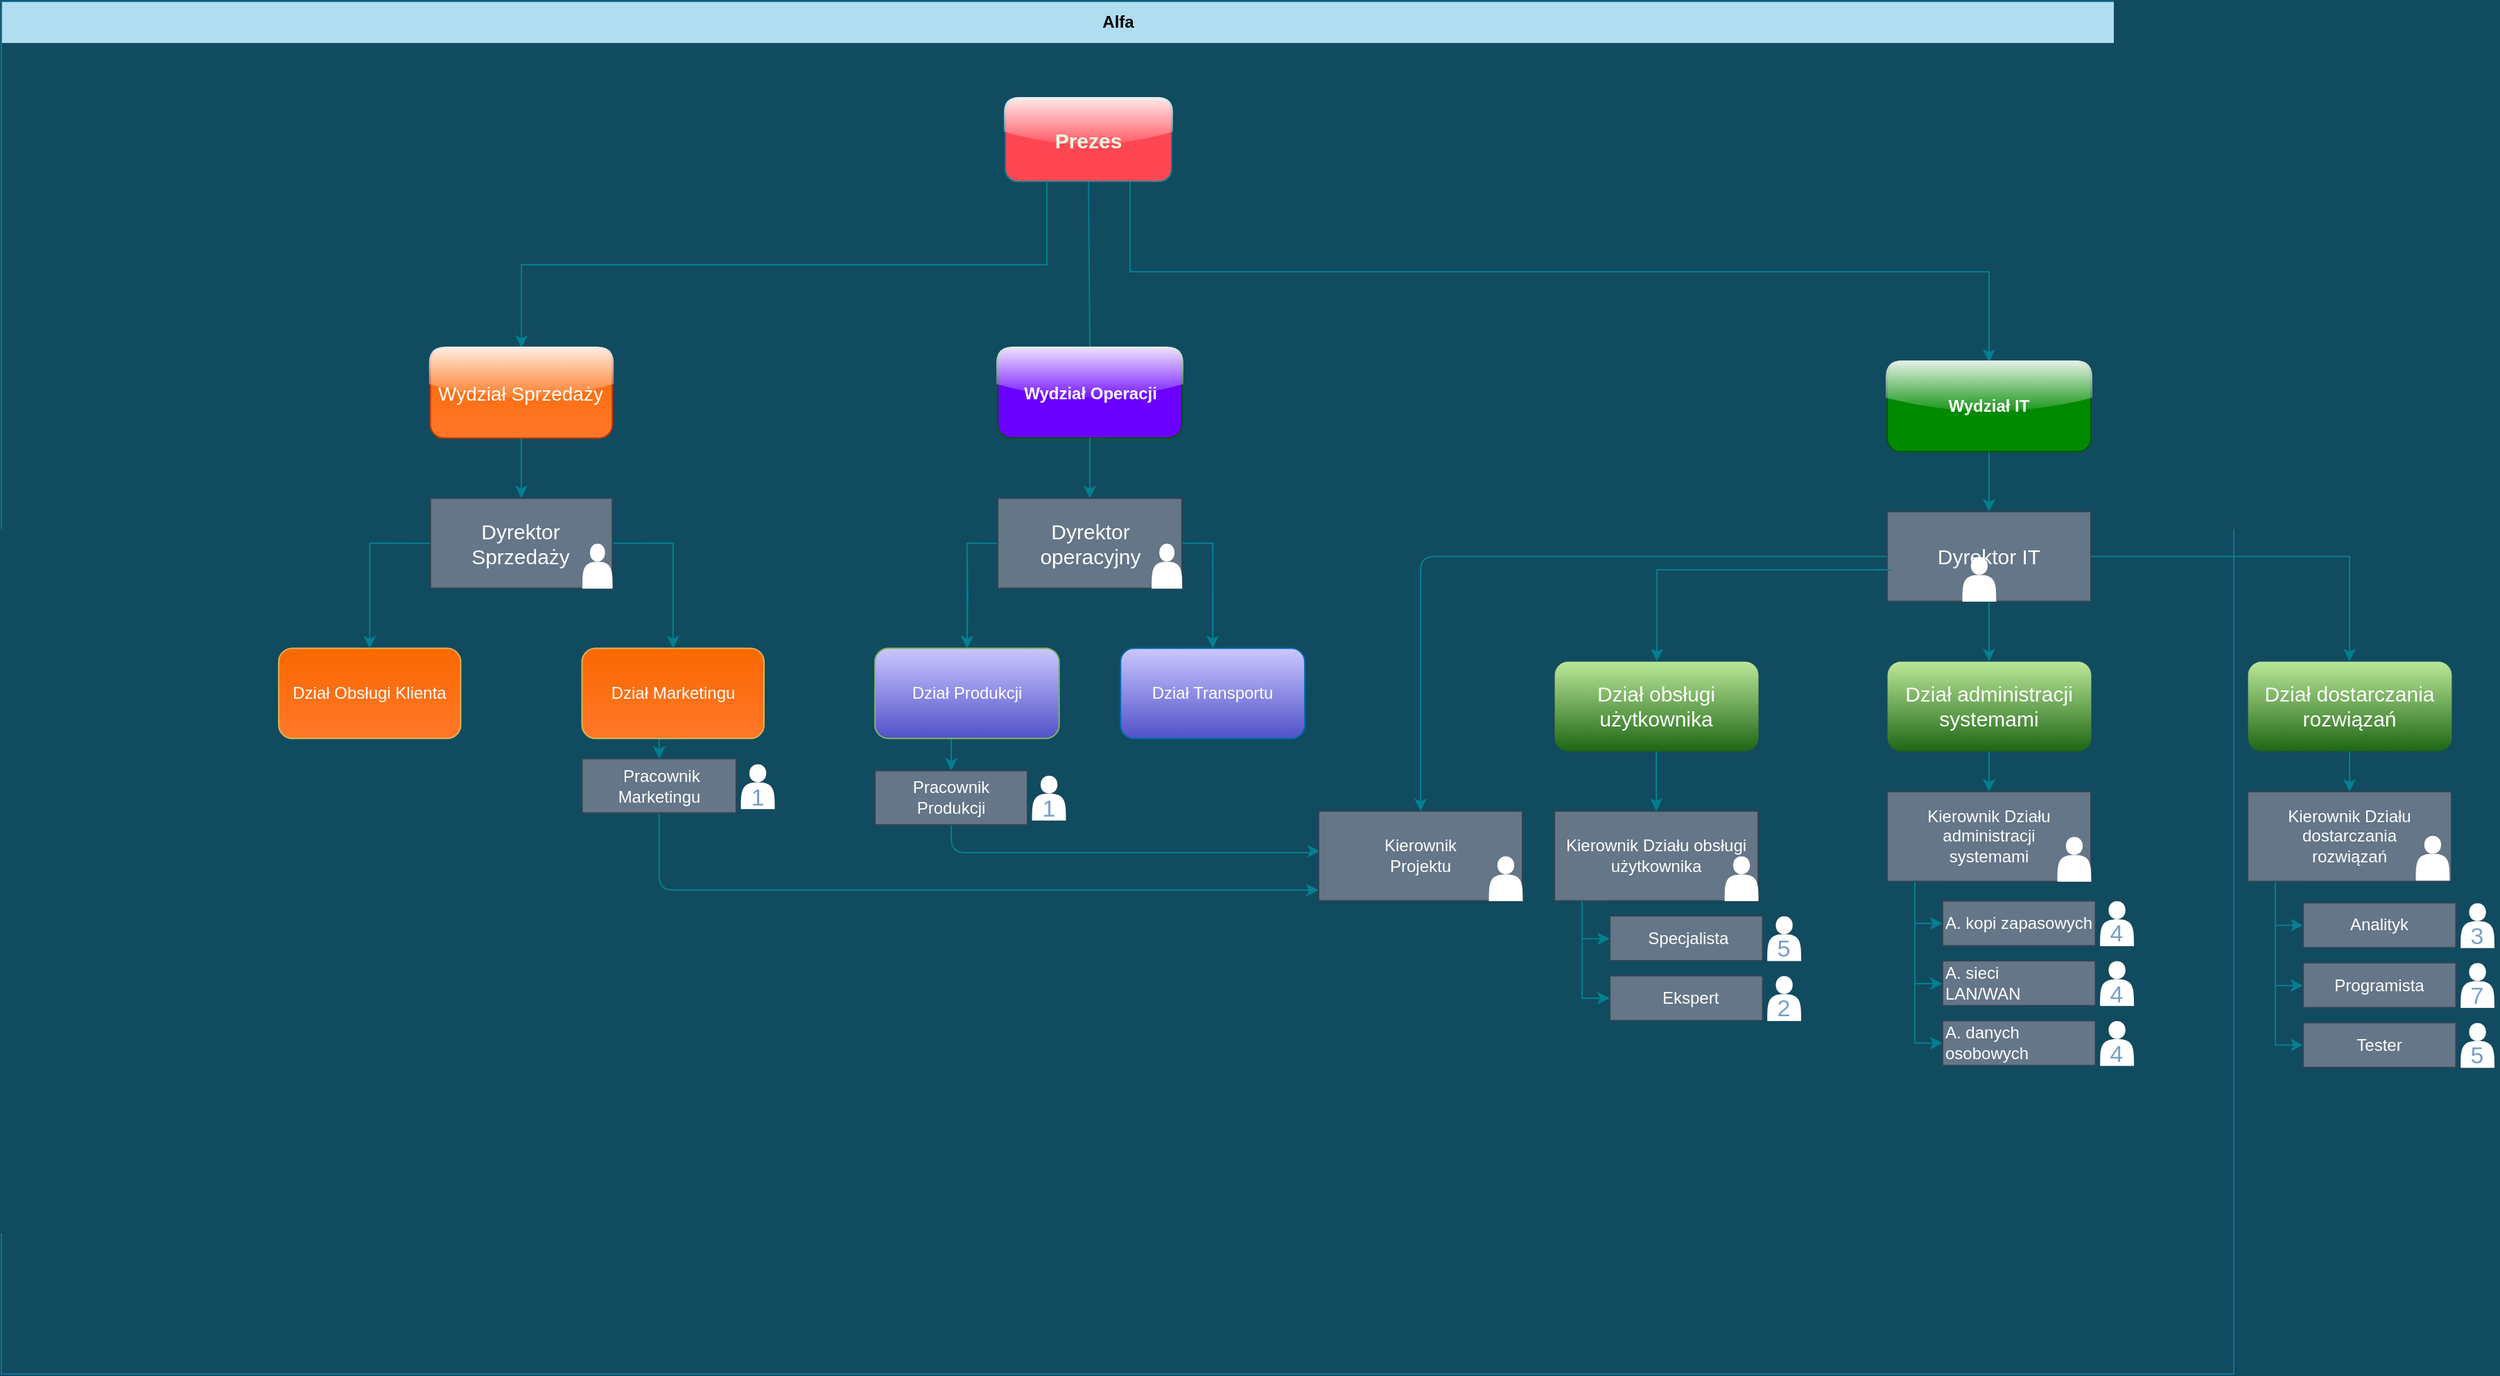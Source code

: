 <mxfile version="15.8.2" type="device"><diagram id="prtHgNgQTEPvFCAcTncT" name="Page-1"><mxGraphModel dx="2630" dy="1363" grid="1" gridSize="10" guides="1" tooltips="1" connect="1" arrows="1" fold="1" page="1" pageScale="1" pageWidth="827" pageHeight="1169" background="#114B5F" math="0" shadow="0"><root><mxCell id="0"/><mxCell id="1" parent="0"/><mxCell id="dNxyNK7c78bLwvsdeMH5-11" value="Alfa" style="swimlane;html=1;startSize=30;horizontal=1;containerType=tree;glass=0;swimlaneLine=0;swimlaneFillColor=none;fillColor=#b1ddf0;strokeColor=#10739e;" parent="1" vertex="1"><mxGeometry x="-200" y="170" width="1610" height="990" as="geometry"/></mxCell><mxCell id="1ED31n1U0UZ_sU-Bpify-13" style="edgeStyle=orthogonalEdgeStyle;rounded=0;orthogonalLoop=1;jettySize=auto;html=1;exitX=0.25;exitY=1;exitDx=0;exitDy=0;labelBackgroundColor=#114B5F;strokeColor=#028090;fontColor=#E4FDE1;" parent="dNxyNK7c78bLwvsdeMH5-11" source="1ED31n1U0UZ_sU-Bpify-2" target="1ED31n1U0UZ_sU-Bpify-11" edge="1"><mxGeometry relative="1" as="geometry"/></mxCell><mxCell id="1ED31n1U0UZ_sU-Bpify-2" value="&lt;font style=&quot;font-size: 15px&quot;&gt;&lt;b&gt;Prezes&lt;/b&gt;&lt;/font&gt;" style="rounded=1;whiteSpace=wrap;html=1;fillColor=#FF4754;shadow=0;sketch=0;glass=1;strokeColor=#028090;fillStyle=auto;gradientDirection=north;strokeWidth=1;perimeterSpacing=0;fontColor=#E4FDE1;" parent="dNxyNK7c78bLwvsdeMH5-11" vertex="1"><mxGeometry x="724" y="70" width="120" height="60" as="geometry"/></mxCell><mxCell id="1ED31n1U0UZ_sU-Bpify-3" value="" style="endArrow=none;html=1;rounded=0;entryX=0.5;entryY=1;entryDx=0;entryDy=0;exitX=0.5;exitY=0;exitDx=0;exitDy=0;labelBackgroundColor=#114B5F;strokeColor=#028090;fontColor=#E4FDE1;" parent="dNxyNK7c78bLwvsdeMH5-11" source="1ED31n1U0UZ_sU-Bpify-4" target="1ED31n1U0UZ_sU-Bpify-2" edge="1"><mxGeometry width="50" height="50" relative="1" as="geometry"><mxPoint x="635" y="220" as="sourcePoint"/><mxPoint x="630" y="320" as="targetPoint"/><Array as="points"/></mxGeometry></mxCell><mxCell id="1ED31n1U0UZ_sU-Bpify-14" style="edgeStyle=orthogonalEdgeStyle;rounded=0;orthogonalLoop=1;jettySize=auto;html=1;exitX=0.75;exitY=1;exitDx=0;exitDy=0;entryX=0.5;entryY=0;entryDx=0;entryDy=0;labelBackgroundColor=#114B5F;strokeColor=#028090;fontColor=#E4FDE1;" parent="dNxyNK7c78bLwvsdeMH5-11" source="1ED31n1U0UZ_sU-Bpify-2" target="1ED31n1U0UZ_sU-Bpify-6" edge="1"><mxGeometry relative="1" as="geometry"><Array as="points"><mxPoint x="940" y="195"/><mxPoint x="1360" y="195"/></Array></mxGeometry></mxCell><mxCell id="IW8KVWfYSgtOr1fD5hPl-214" style="edgeStyle=orthogonalEdgeStyle;curved=0;rounded=1;sketch=0;orthogonalLoop=1;jettySize=auto;html=1;exitX=0.5;exitY=1;exitDx=0;exitDy=0;entryX=0.007;entryY=0.444;entryDx=0;entryDy=0;fontSize=17;fontColor=#779FC7;strokeColor=#028090;fillColor=#F45B69;entryPerimeter=0;" parent="dNxyNK7c78bLwvsdeMH5-11" source="IW8KVWfYSgtOr1fD5hPl-209" target="IW8KVWfYSgtOr1fD5hPl-150" edge="1"><mxGeometry relative="1" as="geometry"><Array as="points"><mxPoint x="685" y="614"/><mxPoint x="950" y="614"/><mxPoint x="950" y="613"/></Array></mxGeometry></mxCell><mxCell id="IW8KVWfYSgtOr1fD5hPl-215" style="edgeStyle=orthogonalEdgeStyle;curved=0;rounded=1;sketch=0;orthogonalLoop=1;jettySize=auto;html=1;exitX=0.5;exitY=1;exitDx=0;exitDy=0;entryX=0;entryY=0.88;entryDx=0;entryDy=0;entryPerimeter=0;fontSize=17;fontColor=#779FC7;strokeColor=#028090;fillColor=#F45B69;" parent="dNxyNK7c78bLwvsdeMH5-11" source="IW8KVWfYSgtOr1fD5hPl-211" target="IW8KVWfYSgtOr1fD5hPl-150" edge="1"><mxGeometry relative="1" as="geometry"/></mxCell><mxCell id="1ED31n1U0UZ_sU-Bpify-11" value="&lt;font style=&quot;font-size: 14px&quot; color=&quot;#FFFFFF&quot;&gt;Wydział Sprzedaży&lt;/font&gt;" style="rounded=1;whiteSpace=wrap;html=1;fillColor=#fa6800;strokeColor=#C73500;glass=1;fontColor=#000000;gradientDirection=south;gradientColor=#FF7729;" parent="dNxyNK7c78bLwvsdeMH5-11" vertex="1"><mxGeometry x="309.375" y="250" width="131.25" height="65" as="geometry"/></mxCell><mxCell id="aXRKX4GUEQY8BY8UHjE3-2" style="edgeStyle=orthogonalEdgeStyle;rounded=0;orthogonalLoop=1;jettySize=auto;html=1;exitX=0.5;exitY=1;exitDx=0;exitDy=0;entryX=0.5;entryY=0;entryDx=0;entryDy=0;strokeColor=#028090;" edge="1" parent="dNxyNK7c78bLwvsdeMH5-11" source="1ED31n1U0UZ_sU-Bpify-16" target="IW8KVWfYSgtOr1fD5hPl-211"><mxGeometry relative="1" as="geometry"/></mxCell><mxCell id="1ED31n1U0UZ_sU-Bpify-16" value="&lt;font color=&quot;#FFFFFF&quot;&gt;Dział Marketingu&lt;/font&gt;" style="rounded=1;whiteSpace=wrap;html=1;fillColor=#FA6800;strokeColor=#d6b656;gradientColor=#FF7729;" parent="dNxyNK7c78bLwvsdeMH5-11" vertex="1"><mxGeometry x="418.75" y="466.667" width="131.25" height="65" as="geometry"/></mxCell><mxCell id="1ED31n1U0UZ_sU-Bpify-15" value="&lt;font color=&quot;#FFFFFF&quot;&gt;Dział Obsługi Klienta&lt;/font&gt;" style="rounded=1;whiteSpace=wrap;html=1;fillColor=#FA6800;strokeColor=#d6b656;gradientColor=#FF7729;" parent="dNxyNK7c78bLwvsdeMH5-11" vertex="1"><mxGeometry x="200" y="466.667" width="131.25" height="65" as="geometry"/></mxCell><mxCell id="IW8KVWfYSgtOr1fD5hPl-7" style="edgeStyle=orthogonalEdgeStyle;rounded=0;orthogonalLoop=1;jettySize=auto;html=1;exitX=0;exitY=0.5;exitDx=0;exitDy=0;fontSize=15;labelBackgroundColor=#114B5F;strokeColor=#028090;fontColor=#E4FDE1;" parent="dNxyNK7c78bLwvsdeMH5-11" source="IW8KVWfYSgtOr1fD5hPl-6" target="1ED31n1U0UZ_sU-Bpify-15" edge="1"><mxGeometry x="20" y="420" as="geometry"/></mxCell><mxCell id="IW8KVWfYSgtOr1fD5hPl-8" style="edgeStyle=orthogonalEdgeStyle;rounded=0;orthogonalLoop=1;jettySize=auto;html=1;exitX=1;exitY=0.5;exitDx=0;exitDy=0;fontSize=15;labelBackgroundColor=#114B5F;strokeColor=#028090;fontColor=#E4FDE1;" parent="dNxyNK7c78bLwvsdeMH5-11" source="IW8KVWfYSgtOr1fD5hPl-6" target="1ED31n1U0UZ_sU-Bpify-16" edge="1"><mxGeometry x="20" y="420" as="geometry"/></mxCell><mxCell id="IW8KVWfYSgtOr1fD5hPl-6" value="Dyrektor Sprzedaży" style="rounded=0;whiteSpace=wrap;html=1;fontSize=15;fillColor=#647687;strokeColor=#314354;fontColor=#ffffff;" parent="dNxyNK7c78bLwvsdeMH5-11" vertex="1"><mxGeometry x="309.375" y="358.333" width="131.25" height="65" as="geometry"/></mxCell><mxCell id="IW8KVWfYSgtOr1fD5hPl-9" style="edgeStyle=orthogonalEdgeStyle;rounded=0;orthogonalLoop=1;jettySize=auto;html=1;exitX=0.5;exitY=1;exitDx=0;exitDy=0;fontSize=15;labelBackgroundColor=#114B5F;strokeColor=#028090;fontColor=#E4FDE1;" parent="dNxyNK7c78bLwvsdeMH5-11" source="1ED31n1U0UZ_sU-Bpify-11" target="IW8KVWfYSgtOr1fD5hPl-6" edge="1"><mxGeometry x="20" y="420" as="geometry"/></mxCell><mxCell id="IW8KVWfYSgtOr1fD5hPl-28" value="" style="shape=actor;whiteSpace=wrap;html=1;rounded=1;shadow=0;glass=0;sketch=0;fillStyle=auto;fontSize=15;strokeWidth=0;gradientDirection=north;" parent="dNxyNK7c78bLwvsdeMH5-11" vertex="1"><mxGeometry x="418.75" y="390.833" width="21.875" height="32.5" as="geometry"/></mxCell><mxCell id="IW8KVWfYSgtOr1fD5hPl-210" value="" style="group" parent="dNxyNK7c78bLwvsdeMH5-11" vertex="1" connectable="0"><mxGeometry x="418.75" y="546.2" width="111.25" height="39.2" as="geometry"/></mxCell><mxCell id="IW8KVWfYSgtOr1fD5hPl-211" value="&lt;div align=&quot;center&quot;&gt;&amp;nbsp;Pracownik &lt;br&gt;&lt;/div&gt;&lt;div align=&quot;center&quot;&gt;Marketingu&lt;br&gt;&lt;/div&gt;" style="rounded=0;whiteSpace=wrap;html=1;fillColor=#647687;strokeColor=#314354;fontColor=#ffffff;align=center;" parent="IW8KVWfYSgtOr1fD5hPl-210" vertex="1"><mxGeometry width="111.25" height="39.2" as="geometry"/></mxCell><mxCell id="IW8KVWfYSgtOr1fD5hPl-216" value="" style="group" parent="dNxyNK7c78bLwvsdeMH5-11" vertex="1" connectable="0"><mxGeometry x="530" y="550" width="30.625" height="32.4" as="geometry"/></mxCell><mxCell id="IW8KVWfYSgtOr1fD5hPl-217" value="" style="shape=actor;whiteSpace=wrap;html=1;rounded=1;shadow=0;glass=0;sketch=0;fillStyle=auto;fontSize=15;strokeWidth=0;gradientDirection=north;" parent="IW8KVWfYSgtOr1fD5hPl-216" vertex="1"><mxGeometry x="3.063" width="24.5" height="32.4" as="geometry"/></mxCell><mxCell id="IW8KVWfYSgtOr1fD5hPl-218" value="&lt;font style=&quot;font-size: 17px&quot; color=&quot;#779FC7&quot;&gt;1&lt;/font&gt;" style="text;html=1;align=center;verticalAlign=middle;whiteSpace=wrap;rounded=0;glass=1;dashed=1;sketch=0;fontSize=23;fillColor=none;strokeWidth=0;" parent="IW8KVWfYSgtOr1fD5hPl-216" vertex="1"><mxGeometry y="10.8" width="30.625" height="21.6" as="geometry"/></mxCell><mxCell id="1ED31n1U0UZ_sU-Bpify-21" style="edgeStyle=orthogonalEdgeStyle;rounded=0;orthogonalLoop=1;jettySize=auto;html=1;entryX=0.5;entryY=0;entryDx=0;entryDy=0;fontSize=15;labelBackgroundColor=#114B5F;strokeColor=#028090;fontColor=#E4FDE1;" parent="dNxyNK7c78bLwvsdeMH5-11" target="1ED31n1U0UZ_sU-Bpify-17" edge="1"><mxGeometry x="450" y="420" as="geometry"><mxPoint x="696.429" y="390.833" as="sourcePoint"/></mxGeometry></mxCell><mxCell id="1ED31n1U0UZ_sU-Bpify-4" value="&lt;b&gt;Wydział Operacji&lt;/b&gt;" style="rounded=1;whiteSpace=wrap;html=1;fillColor=#6A00FF;strokeColor=#005700;shadow=0;sketch=0;glass=1;fontColor=#ffffff;" parent="dNxyNK7c78bLwvsdeMH5-11" vertex="1"><mxGeometry x="718.571" y="250" width="132.857" height="65" as="geometry"/></mxCell><mxCell id="aXRKX4GUEQY8BY8UHjE3-1" style="edgeStyle=orthogonalEdgeStyle;rounded=0;orthogonalLoop=1;jettySize=auto;html=1;exitX=0.5;exitY=1;exitDx=0;exitDy=0;entryX=0.5;entryY=0;entryDx=0;entryDy=0;strokeColor=#028090;" edge="1" parent="dNxyNK7c78bLwvsdeMH5-11" source="1ED31n1U0UZ_sU-Bpify-17" target="IW8KVWfYSgtOr1fD5hPl-209"><mxGeometry relative="1" as="geometry"/></mxCell><mxCell id="1ED31n1U0UZ_sU-Bpify-17" value="&lt;font color=&quot;#FFFFFF&quot;&gt;Dział Produkcji&lt;/font&gt;" style="rounded=1;whiteSpace=wrap;html=1;fillColor=#CBC7FF;strokeColor=#82b366;gradientColor=#5151C9;" parent="dNxyNK7c78bLwvsdeMH5-11" vertex="1"><mxGeometry x="630" y="466.667" width="132.857" height="65" as="geometry"/></mxCell><mxCell id="1ED31n1U0UZ_sU-Bpify-18" value="Dział Transportu" style="rounded=1;whiteSpace=wrap;html=1;fillColor=#CBC7FF;strokeColor=#006EAF;fontColor=#ffffff;gradientColor=#5151C9;" parent="dNxyNK7c78bLwvsdeMH5-11" vertex="1"><mxGeometry x="807.143" y="466.667" width="132.857" height="65" as="geometry"/></mxCell><mxCell id="IW8KVWfYSgtOr1fD5hPl-3" style="edgeStyle=orthogonalEdgeStyle;rounded=0;orthogonalLoop=1;jettySize=auto;html=1;exitX=0;exitY=0.5;exitDx=0;exitDy=0;labelBackgroundColor=#114B5F;strokeColor=#028090;fontColor=#E4FDE1;" parent="dNxyNK7c78bLwvsdeMH5-11" source="IW8KVWfYSgtOr1fD5hPl-1" target="1ED31n1U0UZ_sU-Bpify-17" edge="1"><mxGeometry x="450" y="420" as="geometry"/></mxCell><mxCell id="IW8KVWfYSgtOr1fD5hPl-15" style="edgeStyle=orthogonalEdgeStyle;rounded=0;orthogonalLoop=1;jettySize=auto;html=1;exitX=1;exitY=0.5;exitDx=0;exitDy=0;entryX=0.5;entryY=0;entryDx=0;entryDy=0;fontSize=15;labelBackgroundColor=#114B5F;strokeColor=#028090;fontColor=#E4FDE1;" parent="dNxyNK7c78bLwvsdeMH5-11" source="IW8KVWfYSgtOr1fD5hPl-1" target="1ED31n1U0UZ_sU-Bpify-18" edge="1"><mxGeometry x="450" y="420" as="geometry"/></mxCell><mxCell id="IW8KVWfYSgtOr1fD5hPl-1" value="&lt;font style=&quot;font-size: 15px&quot;&gt;Dyrektor operacyjny&lt;/font&gt;" style="rounded=0;whiteSpace=wrap;html=1;fillColor=#647687;strokeColor=#314354;fontColor=#ffffff;" parent="dNxyNK7c78bLwvsdeMH5-11" vertex="1"><mxGeometry x="718.571" y="358.333" width="132.857" height="65" as="geometry"/></mxCell><mxCell id="IW8KVWfYSgtOr1fD5hPl-2" style="edgeStyle=orthogonalEdgeStyle;rounded=0;orthogonalLoop=1;jettySize=auto;html=1;exitX=0.5;exitY=1;exitDx=0;exitDy=0;entryX=0.5;entryY=0;entryDx=0;entryDy=0;labelBackgroundColor=#114B5F;strokeColor=#028090;fontColor=#E4FDE1;" parent="dNxyNK7c78bLwvsdeMH5-11" source="1ED31n1U0UZ_sU-Bpify-4" target="IW8KVWfYSgtOr1fD5hPl-1" edge="1"><mxGeometry x="450" y="420" as="geometry"/></mxCell><mxCell id="IW8KVWfYSgtOr1fD5hPl-5" value="" style="shape=actor;whiteSpace=wrap;html=1;rounded=1;shadow=0;glass=0;sketch=0;fillStyle=auto;fontSize=15;strokeWidth=0;gradientDirection=north;dashed=1;" parent="dNxyNK7c78bLwvsdeMH5-11" vertex="1"><mxGeometry x="829.286" y="390.833" width="22.143" height="32.5" as="geometry"/></mxCell><mxCell id="IW8KVWfYSgtOr1fD5hPl-208" value="" style="group" parent="dNxyNK7c78bLwvsdeMH5-11" vertex="1" connectable="0"><mxGeometry x="630" y="554.8" width="110" height="39.2" as="geometry"/></mxCell><mxCell id="IW8KVWfYSgtOr1fD5hPl-209" value="&lt;div&gt;Pracownik &lt;br&gt;&lt;/div&gt;&lt;div&gt;Produkcji&lt;/div&gt;" style="rounded=0;whiteSpace=wrap;html=1;fillColor=#647687;strokeColor=#314354;fontColor=#ffffff;align=center;" parent="IW8KVWfYSgtOr1fD5hPl-208" vertex="1"><mxGeometry width="110" height="39.2" as="geometry"/></mxCell><mxCell id="IW8KVWfYSgtOr1fD5hPl-219" value="" style="group" parent="dNxyNK7c78bLwvsdeMH5-11" vertex="1" connectable="0"><mxGeometry x="740" y="558.2" width="30.625" height="32.4" as="geometry"/></mxCell><mxCell id="IW8KVWfYSgtOr1fD5hPl-220" value="" style="shape=actor;whiteSpace=wrap;html=1;rounded=1;shadow=0;glass=0;sketch=0;fillStyle=auto;fontSize=15;strokeWidth=0;gradientDirection=north;" parent="IW8KVWfYSgtOr1fD5hPl-219" vertex="1"><mxGeometry x="3.063" width="24.5" height="32.4" as="geometry"/></mxCell><mxCell id="IW8KVWfYSgtOr1fD5hPl-221" value="&lt;font style=&quot;font-size: 17px&quot; color=&quot;#779FC7&quot;&gt;1&lt;/font&gt;" style="text;html=1;align=center;verticalAlign=middle;whiteSpace=wrap;rounded=0;glass=1;dashed=1;sketch=0;fontSize=23;fillColor=none;strokeWidth=0;" parent="IW8KVWfYSgtOr1fD5hPl-219" vertex="1"><mxGeometry y="10.8" width="30.625" height="21.6" as="geometry"/></mxCell><mxCell id="IW8KVWfYSgtOr1fD5hPl-150" value="&lt;div&gt;Kierownik &lt;br&gt;&lt;/div&gt;&lt;div&gt;Projektu&lt;br&gt;&lt;/div&gt;" style="rounded=0;whiteSpace=wrap;html=1;fillColor=#647687;strokeColor=#314354;fontColor=#ffffff;" parent="dNxyNK7c78bLwvsdeMH5-11" vertex="1"><mxGeometry x="950" y="584" width="147" height="64.8" as="geometry"/></mxCell><mxCell id="IW8KVWfYSgtOr1fD5hPl-151" style="edgeStyle=orthogonalEdgeStyle;curved=0;rounded=1;sketch=0;orthogonalLoop=1;jettySize=auto;html=1;exitX=0;exitY=0.5;exitDx=0;exitDy=0;fontSize=17;fontColor=#779FC7;strokeColor=#028090;fillColor=#F45B69;" parent="dNxyNK7c78bLwvsdeMH5-11" source="1ED31n1U0UZ_sU-Bpify-30" target="IW8KVWfYSgtOr1fD5hPl-150" edge="1"><mxGeometry x="750" y="430" as="geometry"/></mxCell><mxCell id="aXRKX4GUEQY8BY8UHjE3-16" style="edgeStyle=orthogonalEdgeStyle;rounded=0;orthogonalLoop=1;jettySize=auto;html=1;exitX=0.25;exitY=1;exitDx=0;exitDy=0;entryX=0;entryY=0.5;entryDx=0;entryDy=0;fontColor=#FFFFFF;strokeColor=#028090;" edge="1" parent="dNxyNK7c78bLwvsdeMH5-11" source="IW8KVWfYSgtOr1fD5hPl-18" target="IW8KVWfYSgtOr1fD5hPl-63"><mxGeometry relative="1" as="geometry"><Array as="points"><mxPoint x="1380" y="635"/><mxPoint x="1380" y="751"/></Array></mxGeometry></mxCell><mxCell id="IW8KVWfYSgtOr1fD5hPl-18" value="&lt;div&gt;Kierownik Działu administracji &lt;br&gt;&lt;/div&gt;&lt;div&gt;systemami&lt;/div&gt;" style="rounded=0;whiteSpace=wrap;html=1;fillColor=#647687;strokeColor=#314354;fontColor=#ffffff;" parent="dNxyNK7c78bLwvsdeMH5-11" vertex="1"><mxGeometry x="1360" y="570" width="147" height="64.8" as="geometry"/></mxCell><mxCell id="1ED31n1U0UZ_sU-Bpify-30" value="Dyrektor IT" style="rounded=0;whiteSpace=wrap;html=1;shadow=0;glass=0;sketch=0;fillStyle=auto;fontSize=15;strokeWidth=1;gradientDirection=north;fillColor=#647687;strokeColor=#314354;fontColor=#ffffff;" parent="dNxyNK7c78bLwvsdeMH5-11" vertex="1"><mxGeometry x="1360" y="368" width="147" height="64.8" as="geometry"/></mxCell><mxCell id="1ED31n1U0UZ_sU-Bpify-34" value="" style="shape=actor;whiteSpace=wrap;html=1;rounded=1;shadow=0;glass=0;sketch=0;fillStyle=auto;fontSize=15;strokeWidth=0;gradientDirection=north;" parent="dNxyNK7c78bLwvsdeMH5-11" vertex="1"><mxGeometry x="1414" y="400.4" width="24.5" height="32.4" as="geometry"/></mxCell><mxCell id="1ED31n1U0UZ_sU-Bpify-36" value="Dział obsługi użytkownika" style="rounded=1;whiteSpace=wrap;html=1;shadow=0;glass=0;sketch=0;fillStyle=auto;fontSize=15;strokeWidth=0;gradientDirection=south;fillColor=#BBE899;strokeColor=#A50040;fontColor=#ffffff;gradientColor=#1D6614;" parent="dNxyNK7c78bLwvsdeMH5-11" vertex="1"><mxGeometry x="1120" y="476" width="147" height="64.8" as="geometry"/></mxCell><mxCell id="1ED31n1U0UZ_sU-Bpify-38" style="edgeStyle=orthogonalEdgeStyle;rounded=0;orthogonalLoop=1;jettySize=auto;html=1;fontSize=15;labelBackgroundColor=#114B5F;strokeColor=#028090;fontColor=#E4FDE1;exitX=0.014;exitY=0.664;exitDx=0;exitDy=0;exitPerimeter=0;" parent="dNxyNK7c78bLwvsdeMH5-11" target="1ED31n1U0UZ_sU-Bpify-36" edge="1" source="1ED31n1U0UZ_sU-Bpify-30"><mxGeometry x="970" y="390" as="geometry"><mxPoint x="1292" y="410" as="sourcePoint"/><Array as="points"><mxPoint x="1362" y="410"/><mxPoint x="1194" y="410"/></Array></mxGeometry></mxCell><mxCell id="1ED31n1U0UZ_sU-Bpify-42" style="edgeStyle=orthogonalEdgeStyle;rounded=0;orthogonalLoop=1;jettySize=auto;html=1;exitX=0.5;exitY=1;exitDx=0;exitDy=0;entryX=0.5;entryY=0;entryDx=0;entryDy=0;fontSize=15;labelBackgroundColor=#114B5F;strokeColor=#028090;fontColor=#E4FDE1;" parent="dNxyNK7c78bLwvsdeMH5-11" source="1ED31n1U0UZ_sU-Bpify-30" target="aXRKX4GUEQY8BY8UHjE3-4" edge="1"><mxGeometry x="970" y="390" as="geometry"/></mxCell><mxCell id="1ED31n1U0UZ_sU-Bpify-37" style="edgeStyle=orthogonalEdgeStyle;rounded=0;orthogonalLoop=1;jettySize=auto;html=1;exitX=0.5;exitY=1;exitDx=0;exitDy=0;entryX=0.5;entryY=0;entryDx=0;entryDy=0;fontSize=15;labelBackgroundColor=#114B5F;strokeColor=#028090;fontColor=#E4FDE1;" parent="dNxyNK7c78bLwvsdeMH5-11" source="1ED31n1U0UZ_sU-Bpify-6" target="1ED31n1U0UZ_sU-Bpify-30" edge="1"><mxGeometry x="970" y="390" as="geometry"/></mxCell><mxCell id="1ED31n1U0UZ_sU-Bpify-6" value="&lt;b&gt;Wydział IT&lt;/b&gt;" style="rounded=1;whiteSpace=wrap;html=1;fillColor=#008a00;strokeColor=#005700;glass=1;fontColor=#ffffff;" parent="dNxyNK7c78bLwvsdeMH5-11" vertex="1"><mxGeometry x="1360" y="260" width="147" height="64.8" as="geometry"/></mxCell><mxCell id="IW8KVWfYSgtOr1fD5hPl-10" value="" style="shape=actor;whiteSpace=wrap;html=1;rounded=1;shadow=0;glass=0;sketch=0;fillStyle=auto;fontSize=15;strokeWidth=0;gradientDirection=north;" parent="dNxyNK7c78bLwvsdeMH5-11" vertex="1"><mxGeometry x="1482.5" y="602.4" width="24.5" height="32.4" as="geometry"/></mxCell><mxCell id="IW8KVWfYSgtOr1fD5hPl-60" value="&lt;div align=&quot;left&quot;&gt;&lt;font style=&quot;font-size: 12px&quot;&gt;A. kopi zapasowych &lt;br&gt;&lt;/font&gt;&lt;/div&gt;" style="rounded=0;whiteSpace=wrap;html=1;fillColor=#647687;strokeColor=#314354;fontColor=#ffffff;align=left;" parent="dNxyNK7c78bLwvsdeMH5-11" vertex="1"><mxGeometry x="1400" y="648.8" width="110.25" height="32.4" as="geometry"/></mxCell><mxCell id="IW8KVWfYSgtOr1fD5hPl-64" value="&lt;div align=&quot;left&quot;&gt;&lt;font style=&quot;font-size: 12px&quot;&gt;A. sieci &lt;br&gt;&lt;/font&gt;&lt;/div&gt;&lt;div align=&quot;left&quot;&gt;&lt;font style=&quot;font-size: 12px&quot;&gt;LAN/WAN&lt;/font&gt; &lt;/div&gt;" style="rounded=0;whiteSpace=wrap;html=1;fillColor=#647687;strokeColor=#314354;fontColor=#ffffff;align=left;" parent="dNxyNK7c78bLwvsdeMH5-11" vertex="1"><mxGeometry x="1400" y="692.0" width="110.25" height="32.4" as="geometry"/></mxCell><mxCell id="IW8KVWfYSgtOr1fD5hPl-63" value="&lt;div align=&quot;left&quot;&gt;&lt;font style=&quot;font-size: 12px&quot;&gt;A. danych &lt;br&gt;&lt;/font&gt;&lt;/div&gt;&lt;div align=&quot;left&quot;&gt;&lt;font style=&quot;font-size: 12px&quot;&gt;osobowych&lt;/font&gt;&lt;/div&gt;" style="rounded=0;whiteSpace=wrap;html=1;fillColor=#647687;strokeColor=#314354;fontColor=#ffffff;align=left;" parent="dNxyNK7c78bLwvsdeMH5-11" vertex="1"><mxGeometry x="1400" y="735.2" width="110.25" height="32.4" as="geometry"/></mxCell><mxCell id="aXRKX4GUEQY8BY8UHjE3-19" style="edgeStyle=orthogonalEdgeStyle;rounded=0;orthogonalLoop=1;jettySize=auto;html=1;exitX=0.25;exitY=1;exitDx=0;exitDy=0;entryX=0;entryY=0.5;entryDx=0;entryDy=0;fontColor=#FFFFFF;strokeColor=#028090;" edge="1" parent="dNxyNK7c78bLwvsdeMH5-11" source="IW8KVWfYSgtOr1fD5hPl-19" target="IW8KVWfYSgtOr1fD5hPl-38"><mxGeometry relative="1" as="geometry"><Array as="points"><mxPoint x="1140" y="649"/><mxPoint x="1140" y="719"/></Array></mxGeometry></mxCell><mxCell id="IW8KVWfYSgtOr1fD5hPl-19" value="&lt;div&gt;Kierownik Działu obsługi &lt;br&gt;&lt;/div&gt;&lt;div&gt;użytkownika&lt;/div&gt;" style="rounded=0;whiteSpace=wrap;html=1;fillColor=#647687;strokeColor=#314354;fontColor=#ffffff;" parent="dNxyNK7c78bLwvsdeMH5-11" vertex="1"><mxGeometry x="1120" y="584" width="147" height="64.8" as="geometry"/></mxCell><mxCell id="IW8KVWfYSgtOr1fD5hPl-31" style="edgeStyle=orthogonalEdgeStyle;curved=0;rounded=1;sketch=0;orthogonalLoop=1;jettySize=auto;html=1;exitX=0.5;exitY=1;exitDx=0;exitDy=0;fontSize=14;fontColor=#0A0A0A;strokeColor=#028090;fillColor=#F45B69;" parent="dNxyNK7c78bLwvsdeMH5-11" source="1ED31n1U0UZ_sU-Bpify-36" target="IW8KVWfYSgtOr1fD5hPl-19" edge="1"><mxGeometry x="970" y="390" as="geometry"/></mxCell><mxCell id="IW8KVWfYSgtOr1fD5hPl-73" value="" style="shape=actor;whiteSpace=wrap;html=1;rounded=1;shadow=0;glass=0;sketch=0;fillStyle=auto;fontSize=15;strokeWidth=0;gradientDirection=north;" parent="dNxyNK7c78bLwvsdeMH5-11" vertex="1"><mxGeometry x="1242.5" y="616.4" width="24.5" height="32.4" as="geometry"/></mxCell><mxCell id="IW8KVWfYSgtOr1fD5hPl-107" value="" style="group" parent="dNxyNK7c78bLwvsdeMH5-11" vertex="1" connectable="0"><mxGeometry x="1510.25" y="692.0" width="30.625" height="32.4" as="geometry"/></mxCell><mxCell id="IW8KVWfYSgtOr1fD5hPl-108" value="" style="shape=actor;whiteSpace=wrap;html=1;rounded=1;shadow=0;glass=0;sketch=0;fillStyle=auto;fontSize=15;strokeWidth=0;gradientDirection=north;" parent="IW8KVWfYSgtOr1fD5hPl-107" vertex="1"><mxGeometry x="3.063" width="24.5" height="32.4" as="geometry"/></mxCell><mxCell id="IW8KVWfYSgtOr1fD5hPl-109" value="&lt;font style=&quot;font-size: 17px&quot; color=&quot;#779FC7&quot;&gt;4&lt;/font&gt;" style="text;html=1;align=center;verticalAlign=middle;whiteSpace=wrap;rounded=0;glass=1;dashed=1;sketch=0;fontSize=23;fillColor=none;strokeWidth=0;" parent="IW8KVWfYSgtOr1fD5hPl-107" vertex="1"><mxGeometry y="10.8" width="30.625" height="21.6" as="geometry"/></mxCell><mxCell id="IW8KVWfYSgtOr1fD5hPl-121" value="" style="group" parent="dNxyNK7c78bLwvsdeMH5-11" vertex="1" connectable="0"><mxGeometry x="1510.25" y="648.8" width="30.625" height="32.4" as="geometry"/></mxCell><mxCell id="IW8KVWfYSgtOr1fD5hPl-122" value="" style="shape=actor;whiteSpace=wrap;html=1;rounded=1;shadow=0;glass=0;sketch=0;fillStyle=auto;fontSize=15;strokeWidth=0;gradientDirection=north;" parent="IW8KVWfYSgtOr1fD5hPl-121" vertex="1"><mxGeometry x="3.063" width="24.5" height="32.4" as="geometry"/></mxCell><mxCell id="IW8KVWfYSgtOr1fD5hPl-123" value="&lt;font style=&quot;font-size: 17px&quot; color=&quot;#779FC7&quot;&gt;4&lt;/font&gt;" style="text;html=1;align=center;verticalAlign=middle;whiteSpace=wrap;rounded=0;glass=1;dashed=1;sketch=0;fontSize=23;fillColor=none;strokeWidth=0;" parent="IW8KVWfYSgtOr1fD5hPl-121" vertex="1"><mxGeometry y="10.8" width="30.625" height="21.6" as="geometry"/></mxCell><mxCell id="IW8KVWfYSgtOr1fD5hPl-124" value="" style="group" parent="dNxyNK7c78bLwvsdeMH5-11" vertex="1" connectable="0"><mxGeometry x="1510.25" y="735.2" width="30.625" height="32.4" as="geometry"/></mxCell><mxCell id="IW8KVWfYSgtOr1fD5hPl-125" value="" style="shape=actor;whiteSpace=wrap;html=1;rounded=1;shadow=0;glass=0;sketch=0;fillStyle=auto;fontSize=15;strokeWidth=0;gradientDirection=north;" parent="IW8KVWfYSgtOr1fD5hPl-124" vertex="1"><mxGeometry x="3.063" width="24.5" height="32.4" as="geometry"/></mxCell><mxCell id="IW8KVWfYSgtOr1fD5hPl-126" value="&lt;font style=&quot;font-size: 17px&quot; color=&quot;#779FC7&quot;&gt;4&lt;/font&gt;" style="text;html=1;align=center;verticalAlign=middle;whiteSpace=wrap;rounded=0;glass=1;dashed=1;sketch=0;fontSize=23;fillColor=none;strokeWidth=0;" parent="IW8KVWfYSgtOr1fD5hPl-124" vertex="1"><mxGeometry y="10.8" width="30.625" height="21.6" as="geometry"/></mxCell><mxCell id="IW8KVWfYSgtOr1fD5hPl-206" value="" style="shape=actor;whiteSpace=wrap;html=1;rounded=1;shadow=0;glass=0;sketch=0;fillStyle=auto;fontSize=15;strokeWidth=0;gradientDirection=north;" parent="dNxyNK7c78bLwvsdeMH5-11" vertex="1"><mxGeometry x="1072.5" y="616.4" width="24.5" height="32.4" as="geometry"/></mxCell><mxCell id="aXRKX4GUEQY8BY8UHjE3-5" style="edgeStyle=orthogonalEdgeStyle;rounded=0;orthogonalLoop=1;jettySize=auto;html=1;exitX=0.5;exitY=1;exitDx=0;exitDy=0;entryX=0.5;entryY=0;entryDx=0;entryDy=0;fontColor=#FFFFFF;strokeColor=#028090;" edge="1" parent="dNxyNK7c78bLwvsdeMH5-11" source="aXRKX4GUEQY8BY8UHjE3-4" target="IW8KVWfYSgtOr1fD5hPl-18"><mxGeometry relative="1" as="geometry"/></mxCell><mxCell id="aXRKX4GUEQY8BY8UHjE3-4" value="Dział administracji systemami" style="rounded=1;whiteSpace=wrap;html=1;shadow=0;glass=0;sketch=0;fillStyle=auto;fontSize=15;strokeWidth=0;gradientDirection=south;fillColor=#BBE899;strokeColor=#A50040;fontColor=#ffffff;gradientColor=#1D6614;" vertex="1" parent="dNxyNK7c78bLwvsdeMH5-11"><mxGeometry x="1360" y="476" width="147" height="64.8" as="geometry"/></mxCell><mxCell id="IW8KVWfYSgtOr1fD5hPl-84" value="" style="group" parent="dNxyNK7c78bLwvsdeMH5-11" vertex="1" connectable="0"><mxGeometry x="1160" y="659.6" width="110.25" height="32.4" as="geometry"/></mxCell><mxCell id="IW8KVWfYSgtOr1fD5hPl-37" value="&lt;div align=&quot;center&quot;&gt;&amp;nbsp;Specjalista&lt;/div&gt;" style="rounded=0;whiteSpace=wrap;html=1;fillColor=#647687;strokeColor=#314354;fontColor=#ffffff;align=center;" parent="IW8KVWfYSgtOr1fD5hPl-84" vertex="1"><mxGeometry width="110.25" height="32.4" as="geometry"/></mxCell><mxCell id="IW8KVWfYSgtOr1fD5hPl-83" value="" style="group" parent="dNxyNK7c78bLwvsdeMH5-11" vertex="1" connectable="0"><mxGeometry x="1160" y="702.8" width="110.25" height="32.4" as="geometry"/></mxCell><mxCell id="IW8KVWfYSgtOr1fD5hPl-38" value="&lt;div align=&quot;center&quot;&gt;&amp;nbsp; Ekspert&lt;/div&gt;" style="rounded=0;whiteSpace=wrap;html=1;fillColor=#647687;strokeColor=#314354;fontColor=#ffffff;align=center;" parent="IW8KVWfYSgtOr1fD5hPl-83" vertex="1"><mxGeometry width="110.25" height="32.4" as="geometry"/></mxCell><mxCell id="IW8KVWfYSgtOr1fD5hPl-56" value="" style="group" parent="dNxyNK7c78bLwvsdeMH5-11" vertex="1" connectable="0"><mxGeometry x="1270.25" y="702.8" width="30.625" height="32.4" as="geometry"/></mxCell><mxCell id="IW8KVWfYSgtOr1fD5hPl-57" value="" style="shape=actor;whiteSpace=wrap;html=1;rounded=1;shadow=0;glass=0;sketch=0;fillStyle=auto;fontSize=15;strokeWidth=0;gradientDirection=north;" parent="IW8KVWfYSgtOr1fD5hPl-56" vertex="1"><mxGeometry x="3.063" width="24.5" height="32.4" as="geometry"/></mxCell><mxCell id="IW8KVWfYSgtOr1fD5hPl-58" value="&lt;font style=&quot;font-size: 17px&quot; color=&quot;#779FC7&quot;&gt;2&lt;/font&gt;" style="text;html=1;align=center;verticalAlign=middle;whiteSpace=wrap;rounded=0;glass=1;dashed=1;sketch=0;fontSize=23;fillColor=none;strokeWidth=0;" parent="IW8KVWfYSgtOr1fD5hPl-56" vertex="1"><mxGeometry y="10.8" width="30.625" height="21.6" as="geometry"/></mxCell><mxCell id="IW8KVWfYSgtOr1fD5hPl-47" value="" style="group" parent="dNxyNK7c78bLwvsdeMH5-11" vertex="1" connectable="0"><mxGeometry x="1270.25" y="659.6" width="30.625" height="32.4" as="geometry"/></mxCell><mxCell id="IW8KVWfYSgtOr1fD5hPl-23" value="" style="shape=actor;whiteSpace=wrap;html=1;rounded=1;shadow=0;glass=0;sketch=0;fillStyle=auto;fontSize=15;strokeWidth=0;gradientDirection=north;" parent="IW8KVWfYSgtOr1fD5hPl-47" vertex="1"><mxGeometry x="3.063" width="24.5" height="32.4" as="geometry"/></mxCell><mxCell id="IW8KVWfYSgtOr1fD5hPl-46" value="&lt;font style=&quot;font-size: 17px&quot; color=&quot;#779FC7&quot;&gt;5&lt;/font&gt;" style="text;html=1;align=center;verticalAlign=middle;whiteSpace=wrap;rounded=0;glass=1;dashed=1;sketch=0;fontSize=23;fillColor=none;strokeWidth=0;" parent="IW8KVWfYSgtOr1fD5hPl-47" vertex="1"><mxGeometry y="10.8" width="30.625" height="21.6" as="geometry"/></mxCell><mxCell id="aXRKX4GUEQY8BY8UHjE3-14" style="edgeStyle=orthogonalEdgeStyle;rounded=0;orthogonalLoop=1;jettySize=auto;html=1;exitX=0;exitY=0.5;exitDx=0;exitDy=0;fontColor=#FFFFFF;strokeColor=#028090;entryX=0;entryY=0.5;entryDx=0;entryDy=0;" edge="1" parent="1" target="IW8KVWfYSgtOr1fD5hPl-61"><mxGeometry relative="1" as="geometry"><mxPoint x="1440" y="836.414" as="sourcePoint"/></mxGeometry></mxCell><mxCell id="IW8KVWfYSgtOr1fD5hPl-61" value="Analityk" style="rounded=0;whiteSpace=wrap;html=1;fillColor=#647687;strokeColor=#314354;fontColor=#ffffff;" parent="1" vertex="1"><mxGeometry x="1460" y="820.2" width="110.25" height="32.4" as="geometry"/></mxCell><mxCell id="aXRKX4GUEQY8BY8UHjE3-13" style="edgeStyle=orthogonalEdgeStyle;rounded=0;orthogonalLoop=1;jettySize=auto;html=1;exitX=0;exitY=0.5;exitDx=0;exitDy=0;fontColor=#FFFFFF;strokeColor=#028090;entryX=0;entryY=0.5;entryDx=0;entryDy=0;" edge="1" parent="1" target="IW8KVWfYSgtOr1fD5hPl-68"><mxGeometry relative="1" as="geometry"><mxPoint x="1440" y="879.862" as="sourcePoint"/></mxGeometry></mxCell><mxCell id="IW8KVWfYSgtOr1fD5hPl-68" value="Programista" style="rounded=0;whiteSpace=wrap;html=1;fillColor=#647687;strokeColor=#314354;fontColor=#ffffff;" parent="1" vertex="1"><mxGeometry x="1460" y="863.4" width="110.25" height="32.4" as="geometry"/></mxCell><mxCell id="IW8KVWfYSgtOr1fD5hPl-67" value="Tester" style="rounded=0;whiteSpace=wrap;html=1;fillColor=#647687;strokeColor=#314354;fontColor=#ffffff;" parent="1" vertex="1"><mxGeometry x="1460" y="906.6" width="110.25" height="32.4" as="geometry"/></mxCell><mxCell id="IW8KVWfYSgtOr1fD5hPl-128" value="" style="group" parent="1" vertex="1" connectable="0"><mxGeometry x="1570.25" y="906.6" width="30.625" height="32.4" as="geometry"/></mxCell><mxCell id="IW8KVWfYSgtOr1fD5hPl-129" value="" style="shape=actor;whiteSpace=wrap;html=1;rounded=1;shadow=0;glass=0;sketch=0;fillStyle=auto;fontSize=15;strokeWidth=0;gradientDirection=north;" parent="IW8KVWfYSgtOr1fD5hPl-128" vertex="1"><mxGeometry x="3.063" width="24.5" height="32.4" as="geometry"/></mxCell><mxCell id="IW8KVWfYSgtOr1fD5hPl-130" value="&lt;font style=&quot;font-size: 17px&quot; color=&quot;#779FC7&quot;&gt;5&lt;/font&gt;" style="text;html=1;align=center;verticalAlign=middle;whiteSpace=wrap;rounded=0;glass=1;dashed=1;sketch=0;fontSize=23;fillColor=none;strokeWidth=0;" parent="IW8KVWfYSgtOr1fD5hPl-128" vertex="1"><mxGeometry y="10.8" width="30.625" height="21.6" as="geometry"/></mxCell><mxCell id="IW8KVWfYSgtOr1fD5hPl-139" value="" style="group" parent="1" vertex="1" connectable="0"><mxGeometry x="1570.25" y="820.2" width="30.625" height="32.4" as="geometry"/></mxCell><mxCell id="IW8KVWfYSgtOr1fD5hPl-140" value="" style="shape=actor;whiteSpace=wrap;html=1;rounded=1;shadow=0;glass=0;sketch=0;fillStyle=auto;fontSize=15;strokeWidth=0;gradientDirection=north;" parent="IW8KVWfYSgtOr1fD5hPl-139" vertex="1"><mxGeometry x="3.063" width="24.5" height="32.4" as="geometry"/></mxCell><mxCell id="IW8KVWfYSgtOr1fD5hPl-141" value="&lt;font style=&quot;font-size: 17px&quot; color=&quot;#779FC7&quot;&gt;3&lt;/font&gt;" style="text;html=1;align=center;verticalAlign=middle;whiteSpace=wrap;rounded=0;glass=1;dashed=1;sketch=0;fontSize=23;fillColor=none;strokeWidth=0;" parent="IW8KVWfYSgtOr1fD5hPl-139" vertex="1"><mxGeometry y="10.8" width="30.625" height="21.6" as="geometry"/></mxCell><mxCell id="IW8KVWfYSgtOr1fD5hPl-133" value="" style="group" parent="1" vertex="1" connectable="0"><mxGeometry x="1570.25" y="863.4" width="30.625" height="32.4" as="geometry"/></mxCell><mxCell id="IW8KVWfYSgtOr1fD5hPl-134" value="" style="shape=actor;whiteSpace=wrap;html=1;rounded=1;shadow=0;glass=0;sketch=0;fillStyle=auto;fontSize=15;strokeWidth=0;gradientDirection=north;" parent="IW8KVWfYSgtOr1fD5hPl-133" vertex="1"><mxGeometry x="3.063" width="24.5" height="32.4" as="geometry"/></mxCell><mxCell id="IW8KVWfYSgtOr1fD5hPl-135" value="&lt;font style=&quot;font-size: 17px&quot; color=&quot;#779FC7&quot;&gt;7&lt;/font&gt;" style="text;html=1;align=center;verticalAlign=middle;whiteSpace=wrap;rounded=0;glass=1;dashed=1;sketch=0;fontSize=23;fillColor=none;strokeWidth=0;" parent="IW8KVWfYSgtOr1fD5hPl-133" vertex="1"><mxGeometry y="10.8" width="30.625" height="21.6" as="geometry"/></mxCell><mxCell id="aXRKX4GUEQY8BY8UHjE3-12" style="edgeStyle=orthogonalEdgeStyle;rounded=0;orthogonalLoop=1;jettySize=auto;html=1;exitX=0.25;exitY=1;exitDx=0;exitDy=0;fontColor=#FFFFFF;strokeColor=#028090;entryX=0;entryY=0.5;entryDx=0;entryDy=0;" edge="1" parent="1" target="IW8KVWfYSgtOr1fD5hPl-67"><mxGeometry relative="1" as="geometry"><mxPoint x="1430" y="920" as="targetPoint"/><mxPoint x="1459.75" y="804.8" as="sourcePoint"/><Array as="points"><mxPoint x="1440" y="805"/><mxPoint x="1440" y="923"/></Array></mxGeometry></mxCell><mxCell id="IW8KVWfYSgtOr1fD5hPl-17" value="&lt;div&gt;Kierownik Działu dostarczania &lt;br&gt;&lt;/div&gt;&lt;div&gt;rozwiązań&lt;/div&gt;" style="rounded=0;whiteSpace=wrap;html=1;fillColor=#647687;strokeColor=#314354;fontColor=#ffffff;" parent="1" vertex="1"><mxGeometry x="1420" y="740" width="147" height="64.8" as="geometry"/></mxCell><mxCell id="IW8KVWfYSgtOr1fD5hPl-33" style="edgeStyle=orthogonalEdgeStyle;curved=0;rounded=1;sketch=0;orthogonalLoop=1;jettySize=auto;html=1;exitX=0.5;exitY=1;exitDx=0;exitDy=0;entryX=0.5;entryY=0;entryDx=0;entryDy=0;fontSize=14;fontColor=#0A0A0A;strokeColor=#028090;fillColor=#F45B69;" parent="1" source="1ED31n1U0UZ_sU-Bpify-41" target="IW8KVWfYSgtOr1fD5hPl-17" edge="1"><mxGeometry x="770" y="560" as="geometry"/></mxCell><mxCell id="1ED31n1U0UZ_sU-Bpify-41" value="Dział dostarczania rozwiązań" style="rounded=1;whiteSpace=wrap;html=1;shadow=0;glass=0;sketch=0;fillStyle=auto;fontSize=15;strokeWidth=0;gradientDirection=south;fillColor=#BBE899;strokeColor=#3700CC;fontColor=#ffffff;gradientColor=#1D6614;" parent="1" vertex="1"><mxGeometry x="1420" y="646" width="147" height="64.8" as="geometry"/></mxCell><mxCell id="1ED31n1U0UZ_sU-Bpify-43" style="edgeStyle=orthogonalEdgeStyle;rounded=0;orthogonalLoop=1;jettySize=auto;html=1;exitX=1;exitY=0.5;exitDx=0;exitDy=0;fontSize=15;labelBackgroundColor=#114B5F;strokeColor=#028090;fontColor=#E4FDE1;" parent="1" source="1ED31n1U0UZ_sU-Bpify-30" target="1ED31n1U0UZ_sU-Bpify-41" edge="1"><mxGeometry x="770" y="560" as="geometry"/></mxCell><mxCell id="IW8KVWfYSgtOr1fD5hPl-29" value="" style="shape=actor;whiteSpace=wrap;html=1;rounded=1;shadow=0;glass=0;sketch=0;fillStyle=auto;fontSize=15;strokeWidth=0;gradientDirection=north;" parent="1" vertex="1"><mxGeometry x="1541" y="771.6" width="24.5" height="32.4" as="geometry"/></mxCell><mxCell id="aXRKX4GUEQY8BY8UHjE3-17" style="edgeStyle=orthogonalEdgeStyle;rounded=0;orthogonalLoop=1;jettySize=auto;html=1;exitX=0;exitY=0.5;exitDx=0;exitDy=0;fontColor=#FFFFFF;strokeColor=#028090;entryX=0;entryY=0.5;entryDx=0;entryDy=0;" edge="1" parent="1" target="IW8KVWfYSgtOr1fD5hPl-64"><mxGeometry relative="1" as="geometry"><mxPoint x="1180" y="878.483" as="sourcePoint"/></mxGeometry></mxCell><mxCell id="aXRKX4GUEQY8BY8UHjE3-18" style="edgeStyle=orthogonalEdgeStyle;rounded=0;orthogonalLoop=1;jettySize=auto;html=1;exitX=0;exitY=0.5;exitDx=0;exitDy=0;fontColor=#FFFFFF;strokeColor=#028090;entryX=0;entryY=0.5;entryDx=0;entryDy=0;" edge="1" parent="1" target="IW8KVWfYSgtOr1fD5hPl-60"><mxGeometry relative="1" as="geometry"><mxPoint x="1180" y="835.034" as="sourcePoint"/></mxGeometry></mxCell><mxCell id="aXRKX4GUEQY8BY8UHjE3-20" style="edgeStyle=orthogonalEdgeStyle;rounded=0;orthogonalLoop=1;jettySize=auto;html=1;exitX=0;exitY=0.5;exitDx=0;exitDy=0;fontColor=#FFFFFF;strokeColor=#028090;entryX=0;entryY=0.5;entryDx=0;entryDy=0;" edge="1" parent="1" target="IW8KVWfYSgtOr1fD5hPl-37"><mxGeometry relative="1" as="geometry"><mxPoint x="940" y="846.069" as="sourcePoint"/></mxGeometry></mxCell></root></mxGraphModel></diagram></mxfile>
